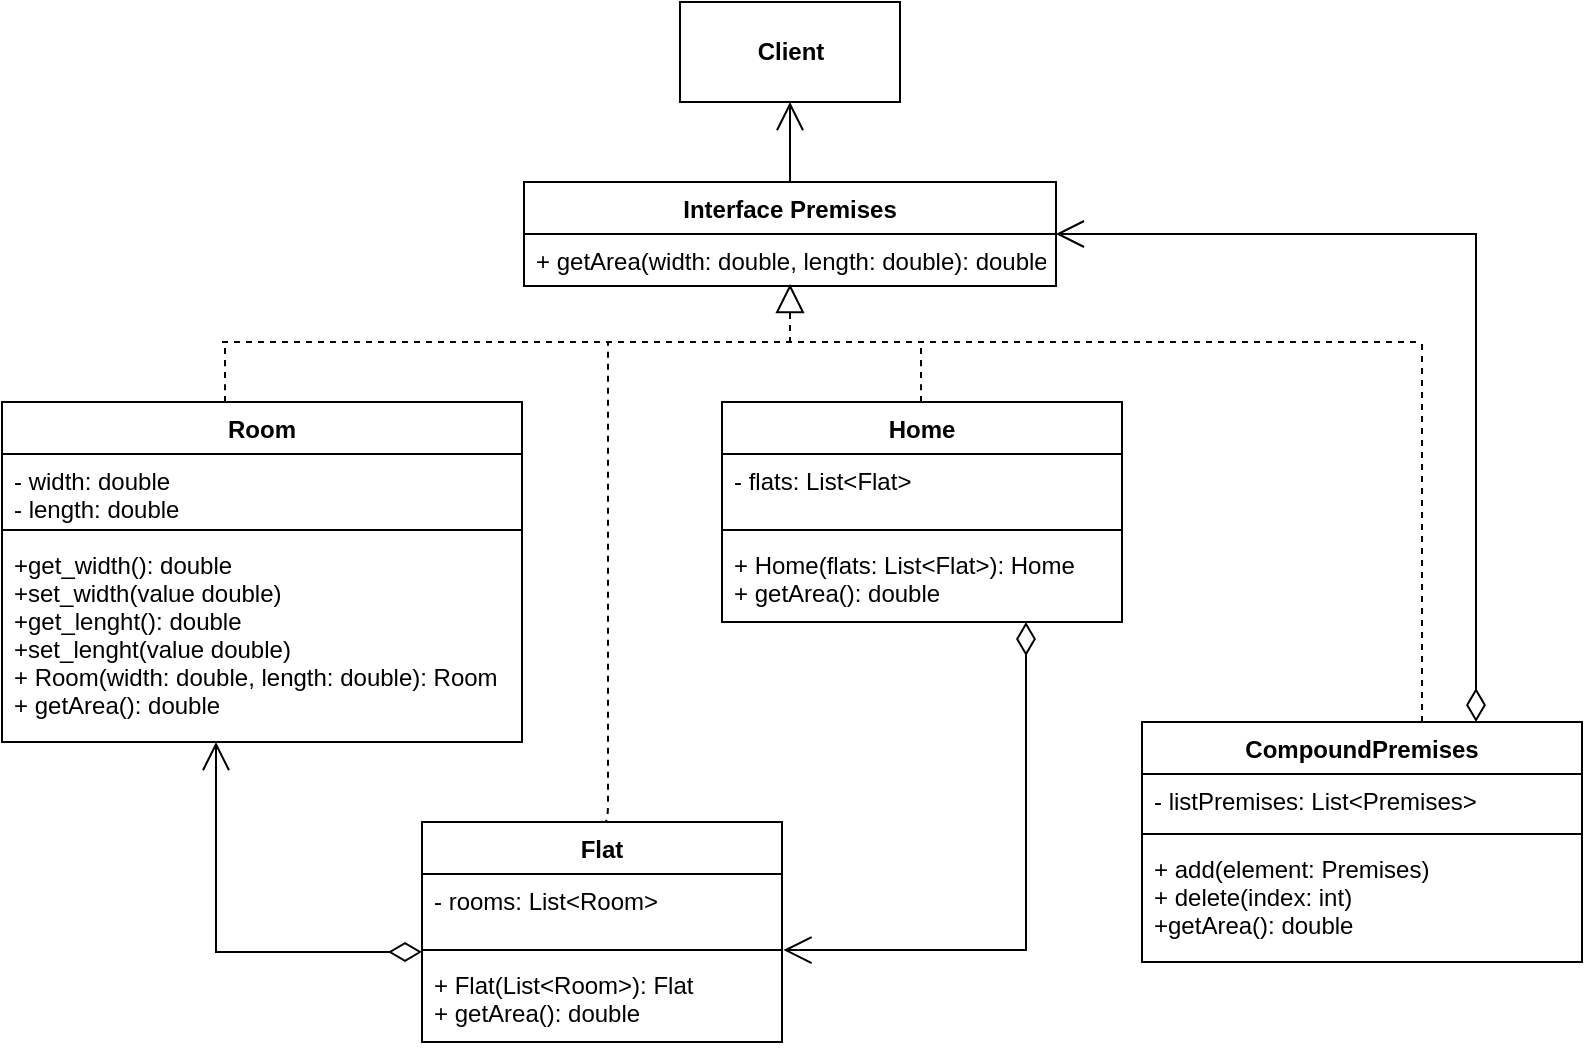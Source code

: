 <mxfile version="14.5.1" type="device"><diagram id="M868R1S0lZw8MV3iLUsf" name="Страница 1"><mxGraphModel dx="1086" dy="776" grid="1" gridSize="10" guides="1" tooltips="1" connect="1" arrows="1" fold="1" page="1" pageScale="1" pageWidth="827" pageHeight="1169" math="0" shadow="0"><root><mxCell id="0"/><mxCell id="1" parent="0"/><mxCell id="Ws1g7o8pyX_1v5lsGwGY-1" value="&lt;b&gt;Client&lt;/b&gt;" style="html=1;" parent="1" vertex="1"><mxGeometry x="359" y="90" width="110" height="50" as="geometry"/></mxCell><mxCell id="Ws1g7o8pyX_1v5lsGwGY-2" value="Interface Premises" style="swimlane;fontStyle=1;childLayout=stackLayout;horizontal=1;startSize=26;fillColor=none;horizontalStack=0;resizeParent=1;resizeParentMax=0;resizeLast=0;collapsible=1;marginBottom=0;" parent="1" vertex="1"><mxGeometry x="281" y="180" width="266" height="52" as="geometry"/></mxCell><mxCell id="Ws1g7o8pyX_1v5lsGwGY-3" value="+ getArea(width: double, length: double): double" style="text;strokeColor=none;fillColor=none;align=left;verticalAlign=top;spacingLeft=4;spacingRight=4;overflow=hidden;rotatable=0;points=[[0,0.5],[1,0.5]];portConstraint=eastwest;" parent="Ws1g7o8pyX_1v5lsGwGY-2" vertex="1"><mxGeometry y="26" width="266" height="26" as="geometry"/></mxCell><mxCell id="Ws1g7o8pyX_1v5lsGwGY-28" value="" style="endArrow=block;dashed=1;endFill=0;endSize=12;html=1;" parent="Ws1g7o8pyX_1v5lsGwGY-2" edge="1"><mxGeometry width="160" relative="1" as="geometry"><mxPoint x="133" y="80.5" as="sourcePoint"/><mxPoint x="133" y="51" as="targetPoint"/></mxGeometry></mxCell><mxCell id="Ws1g7o8pyX_1v5lsGwGY-6" value="" style="endArrow=open;endFill=1;endSize=12;html=1;entryX=0.5;entryY=1;entryDx=0;entryDy=0;" parent="1" source="Ws1g7o8pyX_1v5lsGwGY-2" target="Ws1g7o8pyX_1v5lsGwGY-1" edge="1"><mxGeometry width="160" relative="1" as="geometry"><mxPoint x="330" y="160" as="sourcePoint"/><mxPoint x="490" y="160" as="targetPoint"/></mxGeometry></mxCell><mxCell id="Ws1g7o8pyX_1v5lsGwGY-19" value="Room" style="swimlane;fontStyle=1;align=center;verticalAlign=top;childLayout=stackLayout;horizontal=1;startSize=26;horizontalStack=0;resizeParent=1;resizeParentMax=0;resizeLast=0;collapsible=1;marginBottom=0;" parent="1" vertex="1"><mxGeometry x="20" y="290" width="260" height="170" as="geometry"/></mxCell><mxCell id="Ws1g7o8pyX_1v5lsGwGY-20" value="- width: double&#10;- length: double" style="text;strokeColor=none;fillColor=none;align=left;verticalAlign=top;spacingLeft=4;spacingRight=4;overflow=hidden;rotatable=0;points=[[0,0.5],[1,0.5]];portConstraint=eastwest;" parent="Ws1g7o8pyX_1v5lsGwGY-19" vertex="1"><mxGeometry y="26" width="260" height="34" as="geometry"/></mxCell><mxCell id="Ws1g7o8pyX_1v5lsGwGY-21" value="" style="line;strokeWidth=1;fillColor=none;align=left;verticalAlign=middle;spacingTop=-1;spacingLeft=3;spacingRight=3;rotatable=0;labelPosition=right;points=[];portConstraint=eastwest;" parent="Ws1g7o8pyX_1v5lsGwGY-19" vertex="1"><mxGeometry y="60" width="260" height="8" as="geometry"/></mxCell><mxCell id="Ws1g7o8pyX_1v5lsGwGY-22" value="+get_width(): double&#10;+set_width(value double)&#10;+get_lenght(): double&#10;+set_lenght(value double)&#10;+ Room(width: double, length: double): Room&#10;+ getArea(): double" style="text;strokeColor=none;fillColor=none;align=left;verticalAlign=top;spacingLeft=4;spacingRight=4;overflow=hidden;rotatable=0;points=[[0,0.5],[1,0.5]];portConstraint=eastwest;" parent="Ws1g7o8pyX_1v5lsGwGY-19" vertex="1"><mxGeometry y="68" width="260" height="102" as="geometry"/></mxCell><mxCell id="Ws1g7o8pyX_1v5lsGwGY-23" value="CompoundPremises" style="swimlane;fontStyle=1;align=center;verticalAlign=top;childLayout=stackLayout;horizontal=1;startSize=26;horizontalStack=0;resizeParent=1;resizeParentMax=0;resizeLast=0;collapsible=1;marginBottom=0;" parent="1" vertex="1"><mxGeometry x="590" y="450" width="220" height="120" as="geometry"/></mxCell><mxCell id="Ws1g7o8pyX_1v5lsGwGY-24" value="- listPremises: List&lt;Premises&gt;" style="text;strokeColor=none;fillColor=none;align=left;verticalAlign=top;spacingLeft=4;spacingRight=4;overflow=hidden;rotatable=0;points=[[0,0.5],[1,0.5]];portConstraint=eastwest;" parent="Ws1g7o8pyX_1v5lsGwGY-23" vertex="1"><mxGeometry y="26" width="220" height="26" as="geometry"/></mxCell><mxCell id="Ws1g7o8pyX_1v5lsGwGY-25" value="" style="line;strokeWidth=1;fillColor=none;align=left;verticalAlign=middle;spacingTop=-1;spacingLeft=3;spacingRight=3;rotatable=0;labelPosition=right;points=[];portConstraint=eastwest;" parent="Ws1g7o8pyX_1v5lsGwGY-23" vertex="1"><mxGeometry y="52" width="220" height="8" as="geometry"/></mxCell><mxCell id="Ws1g7o8pyX_1v5lsGwGY-26" value="+ add(element: Premises)&#10;+ delete(index: int)&#10;+getArea(): double" style="text;strokeColor=none;fillColor=none;align=left;verticalAlign=top;spacingLeft=4;spacingRight=4;overflow=hidden;rotatable=0;points=[[0,0.5],[1,0.5]];portConstraint=eastwest;" parent="Ws1g7o8pyX_1v5lsGwGY-23" vertex="1"><mxGeometry y="60" width="220" height="60" as="geometry"/></mxCell><mxCell id="Ws1g7o8pyX_1v5lsGwGY-27" value="" style="endArrow=open;html=1;endSize=12;startArrow=diamondThin;startSize=14;startFill=0;edgeStyle=orthogonalEdgeStyle;align=left;verticalAlign=bottom;entryX=1.011;entryY=0.154;entryDx=0;entryDy=0;entryPerimeter=0;rounded=0;" parent="1" edge="1"><mxGeometry x="-0.79" relative="1" as="geometry"><mxPoint x="757" y="450" as="sourcePoint"/><mxPoint x="546.926" y="206.004" as="targetPoint"/><Array as="points"><mxPoint x="757" y="206"/></Array><mxPoint as="offset"/></mxGeometry></mxCell><mxCell id="Ws1g7o8pyX_1v5lsGwGY-29" value="" style="endArrow=none;html=1;edgeStyle=orthogonalEdgeStyle;dashed=1;" parent="1" edge="1"><mxGeometry relative="1" as="geometry"><mxPoint x="130" y="260" as="sourcePoint"/><mxPoint x="730" y="260" as="targetPoint"/></mxGeometry></mxCell><mxCell id="Ws1g7o8pyX_1v5lsGwGY-32" value="" style="endArrow=none;html=1;edgeStyle=orthogonalEdgeStyle;dashed=1;" parent="1" edge="1"><mxGeometry relative="1" as="geometry"><mxPoint x="131.5" y="290" as="sourcePoint"/><mxPoint x="131.5" y="260" as="targetPoint"/><Array as="points"><mxPoint x="131.5" y="280"/><mxPoint x="131.5" y="280"/></Array></mxGeometry></mxCell><mxCell id="Ws1g7o8pyX_1v5lsGwGY-35" value="" style="endArrow=none;html=1;edgeStyle=orthogonalEdgeStyle;dashed=1;" parent="1" source="Ws1g7o8pyX_1v5lsGwGY-23" edge="1"><mxGeometry relative="1" as="geometry"><mxPoint x="730" y="440" as="sourcePoint"/><mxPoint x="730" y="260" as="targetPoint"/><Array as="points"><mxPoint x="730" y="410"/><mxPoint x="730" y="410"/></Array></mxGeometry></mxCell><mxCell id="Ws1g7o8pyX_1v5lsGwGY-37" value="Flat" style="swimlane;fontStyle=1;align=center;verticalAlign=top;childLayout=stackLayout;horizontal=1;startSize=26;horizontalStack=0;resizeParent=1;resizeParentMax=0;resizeLast=0;collapsible=1;marginBottom=0;" parent="1" vertex="1"><mxGeometry x="230" y="500" width="180" height="110" as="geometry"/></mxCell><mxCell id="Ws1g7o8pyX_1v5lsGwGY-38" value="- rooms: List&lt;Room&gt;" style="text;strokeColor=none;fillColor=none;align=left;verticalAlign=top;spacingLeft=4;spacingRight=4;overflow=hidden;rotatable=0;points=[[0,0.5],[1,0.5]];portConstraint=eastwest;" parent="Ws1g7o8pyX_1v5lsGwGY-37" vertex="1"><mxGeometry y="26" width="180" height="34" as="geometry"/></mxCell><mxCell id="Ws1g7o8pyX_1v5lsGwGY-39" value="" style="line;strokeWidth=1;fillColor=none;align=left;verticalAlign=middle;spacingTop=-1;spacingLeft=3;spacingRight=3;rotatable=0;labelPosition=right;points=[];portConstraint=eastwest;" parent="Ws1g7o8pyX_1v5lsGwGY-37" vertex="1"><mxGeometry y="60" width="180" height="8" as="geometry"/></mxCell><mxCell id="Ws1g7o8pyX_1v5lsGwGY-40" value="+ Flat(List&lt;Room&gt;): Flat&#10;+ getArea(): double" style="text;strokeColor=none;fillColor=none;align=left;verticalAlign=top;spacingLeft=4;spacingRight=4;overflow=hidden;rotatable=0;points=[[0,0.5],[1,0.5]];portConstraint=eastwest;" parent="Ws1g7o8pyX_1v5lsGwGY-37" vertex="1"><mxGeometry y="68" width="180" height="42" as="geometry"/></mxCell><mxCell id="Ws1g7o8pyX_1v5lsGwGY-41" value="Home" style="swimlane;fontStyle=1;align=center;verticalAlign=top;childLayout=stackLayout;horizontal=1;startSize=26;horizontalStack=0;resizeParent=1;resizeParentMax=0;resizeLast=0;collapsible=1;marginBottom=0;" parent="1" vertex="1"><mxGeometry x="380" y="290" width="200" height="110" as="geometry"/></mxCell><mxCell id="Ws1g7o8pyX_1v5lsGwGY-42" value="- flats: List&lt;Flat&gt;" style="text;strokeColor=none;fillColor=none;align=left;verticalAlign=top;spacingLeft=4;spacingRight=4;overflow=hidden;rotatable=0;points=[[0,0.5],[1,0.5]];portConstraint=eastwest;" parent="Ws1g7o8pyX_1v5lsGwGY-41" vertex="1"><mxGeometry y="26" width="200" height="34" as="geometry"/></mxCell><mxCell id="Ws1g7o8pyX_1v5lsGwGY-43" value="" style="line;strokeWidth=1;fillColor=none;align=left;verticalAlign=middle;spacingTop=-1;spacingLeft=3;spacingRight=3;rotatable=0;labelPosition=right;points=[];portConstraint=eastwest;" parent="Ws1g7o8pyX_1v5lsGwGY-41" vertex="1"><mxGeometry y="60" width="200" height="8" as="geometry"/></mxCell><mxCell id="Ws1g7o8pyX_1v5lsGwGY-44" value="+ Home(flats: List&lt;Flat&gt;): Home&#10;+ getArea(): double" style="text;strokeColor=none;fillColor=none;align=left;verticalAlign=top;spacingLeft=4;spacingRight=4;overflow=hidden;rotatable=0;points=[[0,0.5],[1,0.5]];portConstraint=eastwest;" parent="Ws1g7o8pyX_1v5lsGwGY-41" vertex="1"><mxGeometry y="68" width="200" height="42" as="geometry"/></mxCell><mxCell id="Ws1g7o8pyX_1v5lsGwGY-47" value="" style="endArrow=none;html=1;edgeStyle=orthogonalEdgeStyle;dashed=1;exitX=0.5;exitY=0;exitDx=0;exitDy=0;" parent="1" edge="1" source="Ws1g7o8pyX_1v5lsGwGY-37"><mxGeometry relative="1" as="geometry"><mxPoint x="323" y="460" as="sourcePoint"/><mxPoint x="323" y="260" as="targetPoint"/><Array as="points"><mxPoint x="323" y="500"/></Array></mxGeometry></mxCell><mxCell id="Ws1g7o8pyX_1v5lsGwGY-48" value="" style="endArrow=none;html=1;edgeStyle=orthogonalEdgeStyle;dashed=1;" parent="1" edge="1"><mxGeometry relative="1" as="geometry"><mxPoint x="479.5" y="290" as="sourcePoint"/><mxPoint x="479.5" y="260" as="targetPoint"/><Array as="points"><mxPoint x="479.5" y="280"/><mxPoint x="479.5" y="280"/></Array></mxGeometry></mxCell><mxCell id="Ws1g7o8pyX_1v5lsGwGY-49" value="" style="endArrow=open;html=1;endSize=12;startArrow=diamondThin;startSize=14;startFill=0;align=left;verticalAlign=bottom;edgeStyle=orthogonalEdgeStyle;rounded=0;entryX=1.004;entryY=-0.095;entryDx=0;entryDy=0;entryPerimeter=0;" parent="1" edge="1" target="Ws1g7o8pyX_1v5lsGwGY-40"><mxGeometry x="-1" y="-48" relative="1" as="geometry"><mxPoint x="532" y="400" as="sourcePoint"/><mxPoint x="470" y="524" as="targetPoint"/><Array as="points"><mxPoint x="532" y="564"/></Array><mxPoint x="-30" y="-11" as="offset"/></mxGeometry></mxCell><mxCell id="Ws1g7o8pyX_1v5lsGwGY-50" value="" style="endArrow=open;html=1;endSize=12;startArrow=diamondThin;startSize=14;startFill=0;align=left;verticalAlign=bottom;rounded=0;edgeStyle=orthogonalEdgeStyle;exitX=0;exitY=0.625;exitDx=0;exitDy=0;exitPerimeter=0;" parent="1" edge="1" source="Ws1g7o8pyX_1v5lsGwGY-39"><mxGeometry x="-1" y="-48" relative="1" as="geometry"><mxPoint x="160" y="525" as="sourcePoint"/><mxPoint x="127" y="460" as="targetPoint"/><Array as="points"><mxPoint x="127" y="565"/></Array><mxPoint x="-30" y="-11" as="offset"/></mxGeometry></mxCell></root></mxGraphModel></diagram></mxfile>